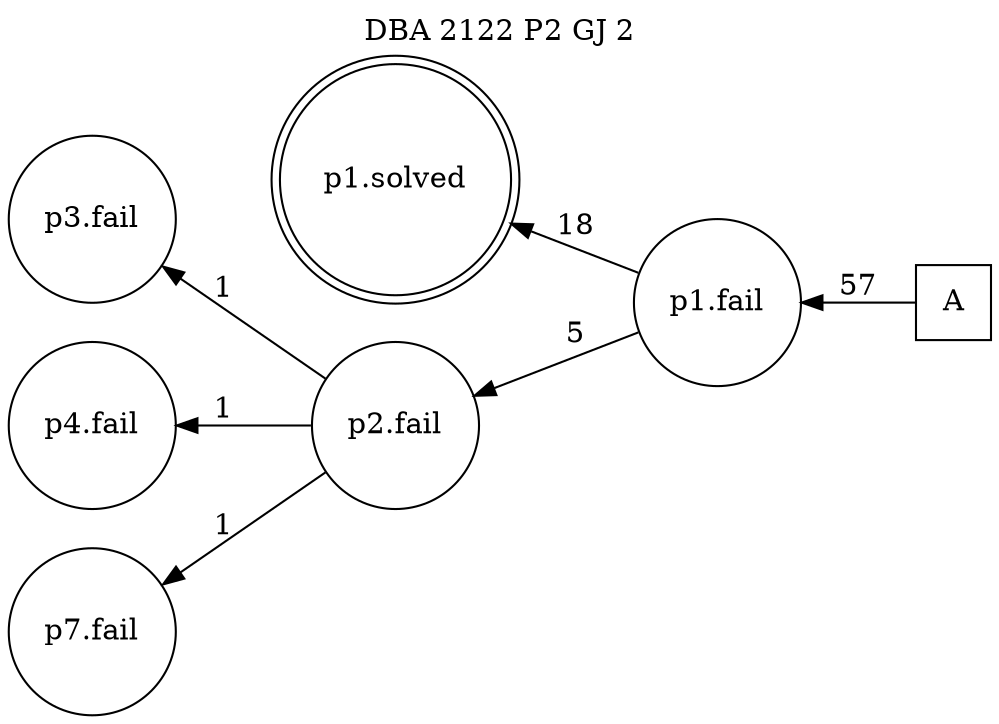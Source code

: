 digraph DBA_2122_P2_GJ_2 {
labelloc="tl"
label= " DBA 2122 P2 GJ 2 "
rankdir="RL";
graph [ size=" 10 , 10 !"]

"A" [shape="square" label="A"]
"p1.fail" [shape="circle" label="p1.fail"]
"p1.solved" [shape="doublecircle" label="p1.solved"]
"p2.fail" [shape="circle" label="p2.fail"]
"p3.fail" [shape="circle" label="p3.fail"]
"p4.fail" [shape="circle" label="p4.fail"]
"p7.fail" [shape="circle" label="p7.fail"]
"A" -> "p1.fail" [ label=57]
"p1.fail" -> "p1.solved" [ label=18]
"p1.fail" -> "p2.fail" [ label=5]
"p2.fail" -> "p3.fail" [ label=1]
"p2.fail" -> "p4.fail" [ label=1]
"p2.fail" -> "p7.fail" [ label=1]
}
